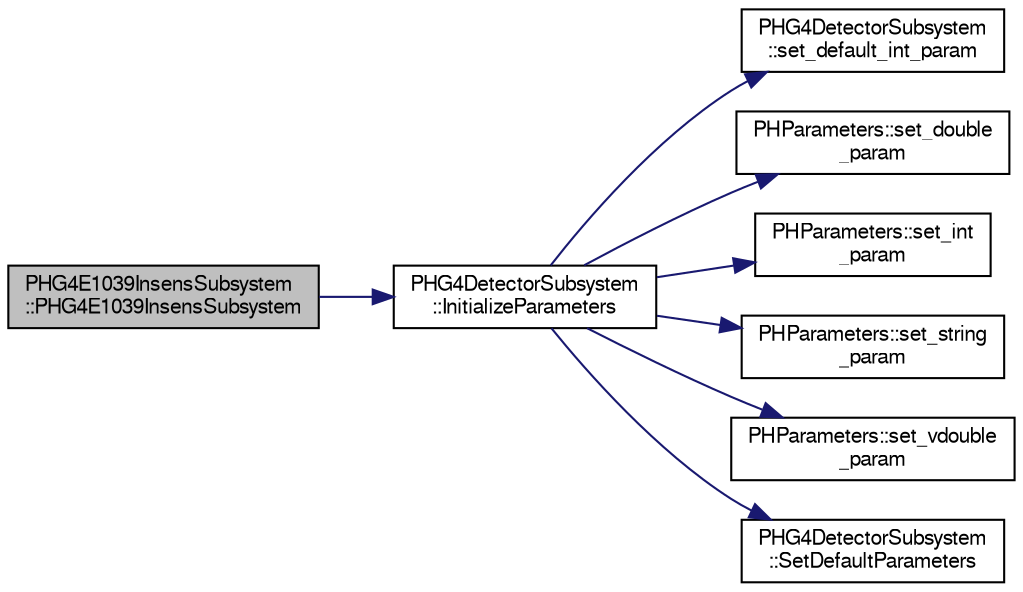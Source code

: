 digraph "PHG4E1039InsensSubsystem::PHG4E1039InsensSubsystem"
{
  bgcolor="transparent";
  edge [fontname="FreeSans",fontsize="10",labelfontname="FreeSans",labelfontsize="10"];
  node [fontname="FreeSans",fontsize="10",shape=record];
  rankdir="LR";
  Node1 [label="PHG4E1039InsensSubsystem\l::PHG4E1039InsensSubsystem",height=0.2,width=0.4,color="black", fillcolor="grey75", style="filled" fontcolor="black"];
  Node1 -> Node2 [color="midnightblue",fontsize="10",style="solid",fontname="FreeSans"];
  Node2 [label="PHG4DetectorSubsystem\l::InitializeParameters",height=0.2,width=0.4,color="black",URL="$d5/d29/classPHG4DetectorSubsystem.html#add5cbb7bd43524ba72079425ca230200"];
  Node2 -> Node3 [color="midnightblue",fontsize="10",style="solid",fontname="FreeSans"];
  Node3 [label="PHG4DetectorSubsystem\l::set_default_int_param",height=0.2,width=0.4,color="black",URL="$d5/d29/classPHG4DetectorSubsystem.html#aff8499a0c11c3fa5be809484bbd51693"];
  Node2 -> Node4 [color="midnightblue",fontsize="10",style="solid",fontname="FreeSans"];
  Node4 [label="PHParameters::set_double\l_param",height=0.2,width=0.4,color="black",URL="$dd/dae/classPHParameters.html#a75005aa44390e1eb574603b0b230152b"];
  Node2 -> Node5 [color="midnightblue",fontsize="10",style="solid",fontname="FreeSans"];
  Node5 [label="PHParameters::set_int\l_param",height=0.2,width=0.4,color="black",URL="$dd/dae/classPHParameters.html#a62881b44dd0564425633070316af66ec"];
  Node2 -> Node6 [color="midnightblue",fontsize="10",style="solid",fontname="FreeSans"];
  Node6 [label="PHParameters::set_string\l_param",height=0.2,width=0.4,color="black",URL="$dd/dae/classPHParameters.html#a2ebd6e499647b20dd41ca164e71ca061"];
  Node2 -> Node7 [color="midnightblue",fontsize="10",style="solid",fontname="FreeSans"];
  Node7 [label="PHParameters::set_vdouble\l_param",height=0.2,width=0.4,color="black",URL="$dd/dae/classPHParameters.html#ad9201a6d3a8d35bf69695a6fc30babad"];
  Node2 -> Node8 [color="midnightblue",fontsize="10",style="solid",fontname="FreeSans"];
  Node8 [label="PHG4DetectorSubsystem\l::SetDefaultParameters",height=0.2,width=0.4,color="black",URL="$d5/d29/classPHG4DetectorSubsystem.html#adb39c7396bb4d0a510820ba62a4fa3e4"];
}
